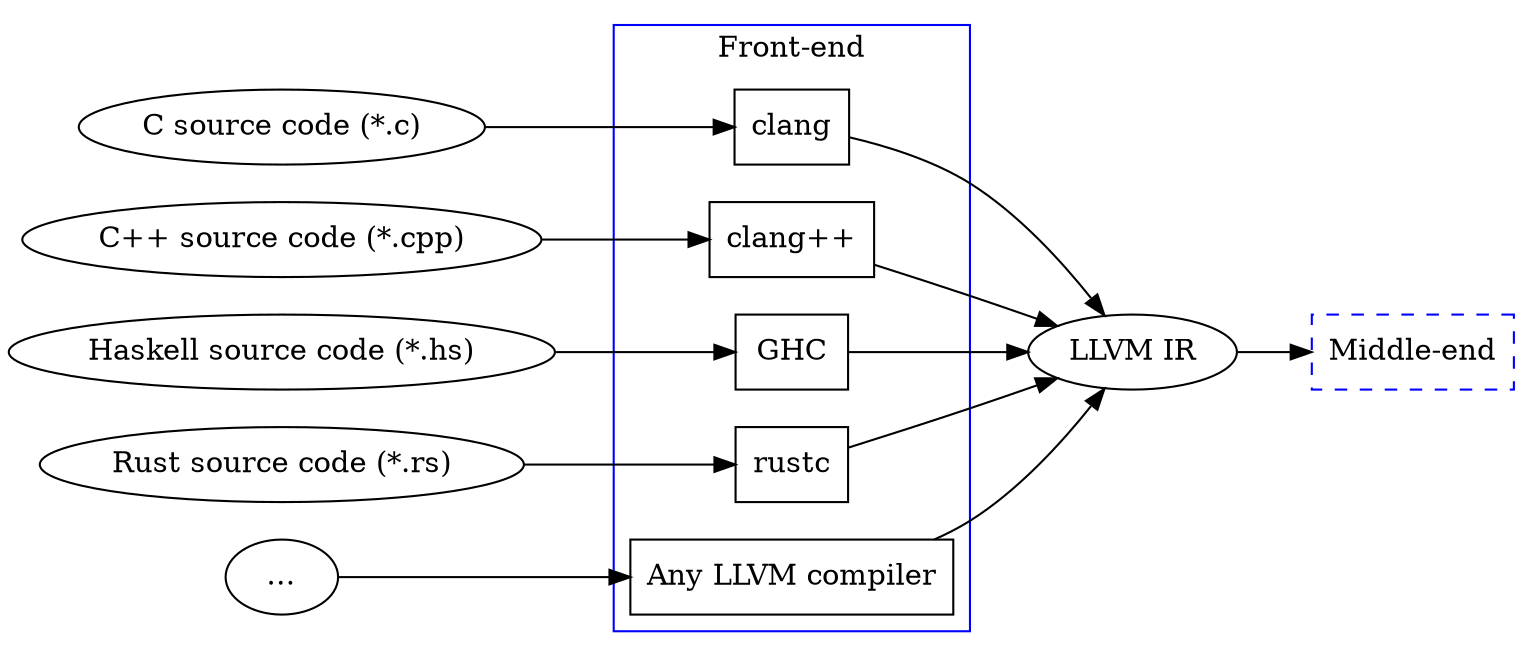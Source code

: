 digraph G {
	// Clang input
	In1 [label="C source code (*.c)"]

	// Clang++ input
	In2 [label="C++ source code (*.cpp)"]

	// GHC input
	In3 [label="Haskell source code (*.hs)"]

	// rustc input
	In4 [label="Rust source code (*.rs)"]

	// Any LLVM compiler input
	In5 [label="…"]

	// Front-end
	subgraph cluster {
		label="Front-end"
		color=blue
		clang [label="clang" shape=box]
		clangpp [label="clang++" shape=box]
		GHC [label="GHC" shape=box]
		rustc [label="rustc" shape=box]
		anycomp [label="Any LLVM compiler" shape=box]
	}

	// Output
	Out [label="LLVM IR"]

	// Middle-end
	Middle [label="Middle-end" shape=box style=dashed color=blue]

	// Input -> front-end
	In1 -> clang
	In2 -> clangpp
	In3 -> GHC
	In4 -> rustc
	In5 -> anycomp

	// Front-end -> output
	clang -> Out
	clangpp -> Out
	GHC -> Out
	rustc -> Out
	anycomp -> Out

	// Output -> middle-end
	Out -> Middle

	rankdir=LR
}
